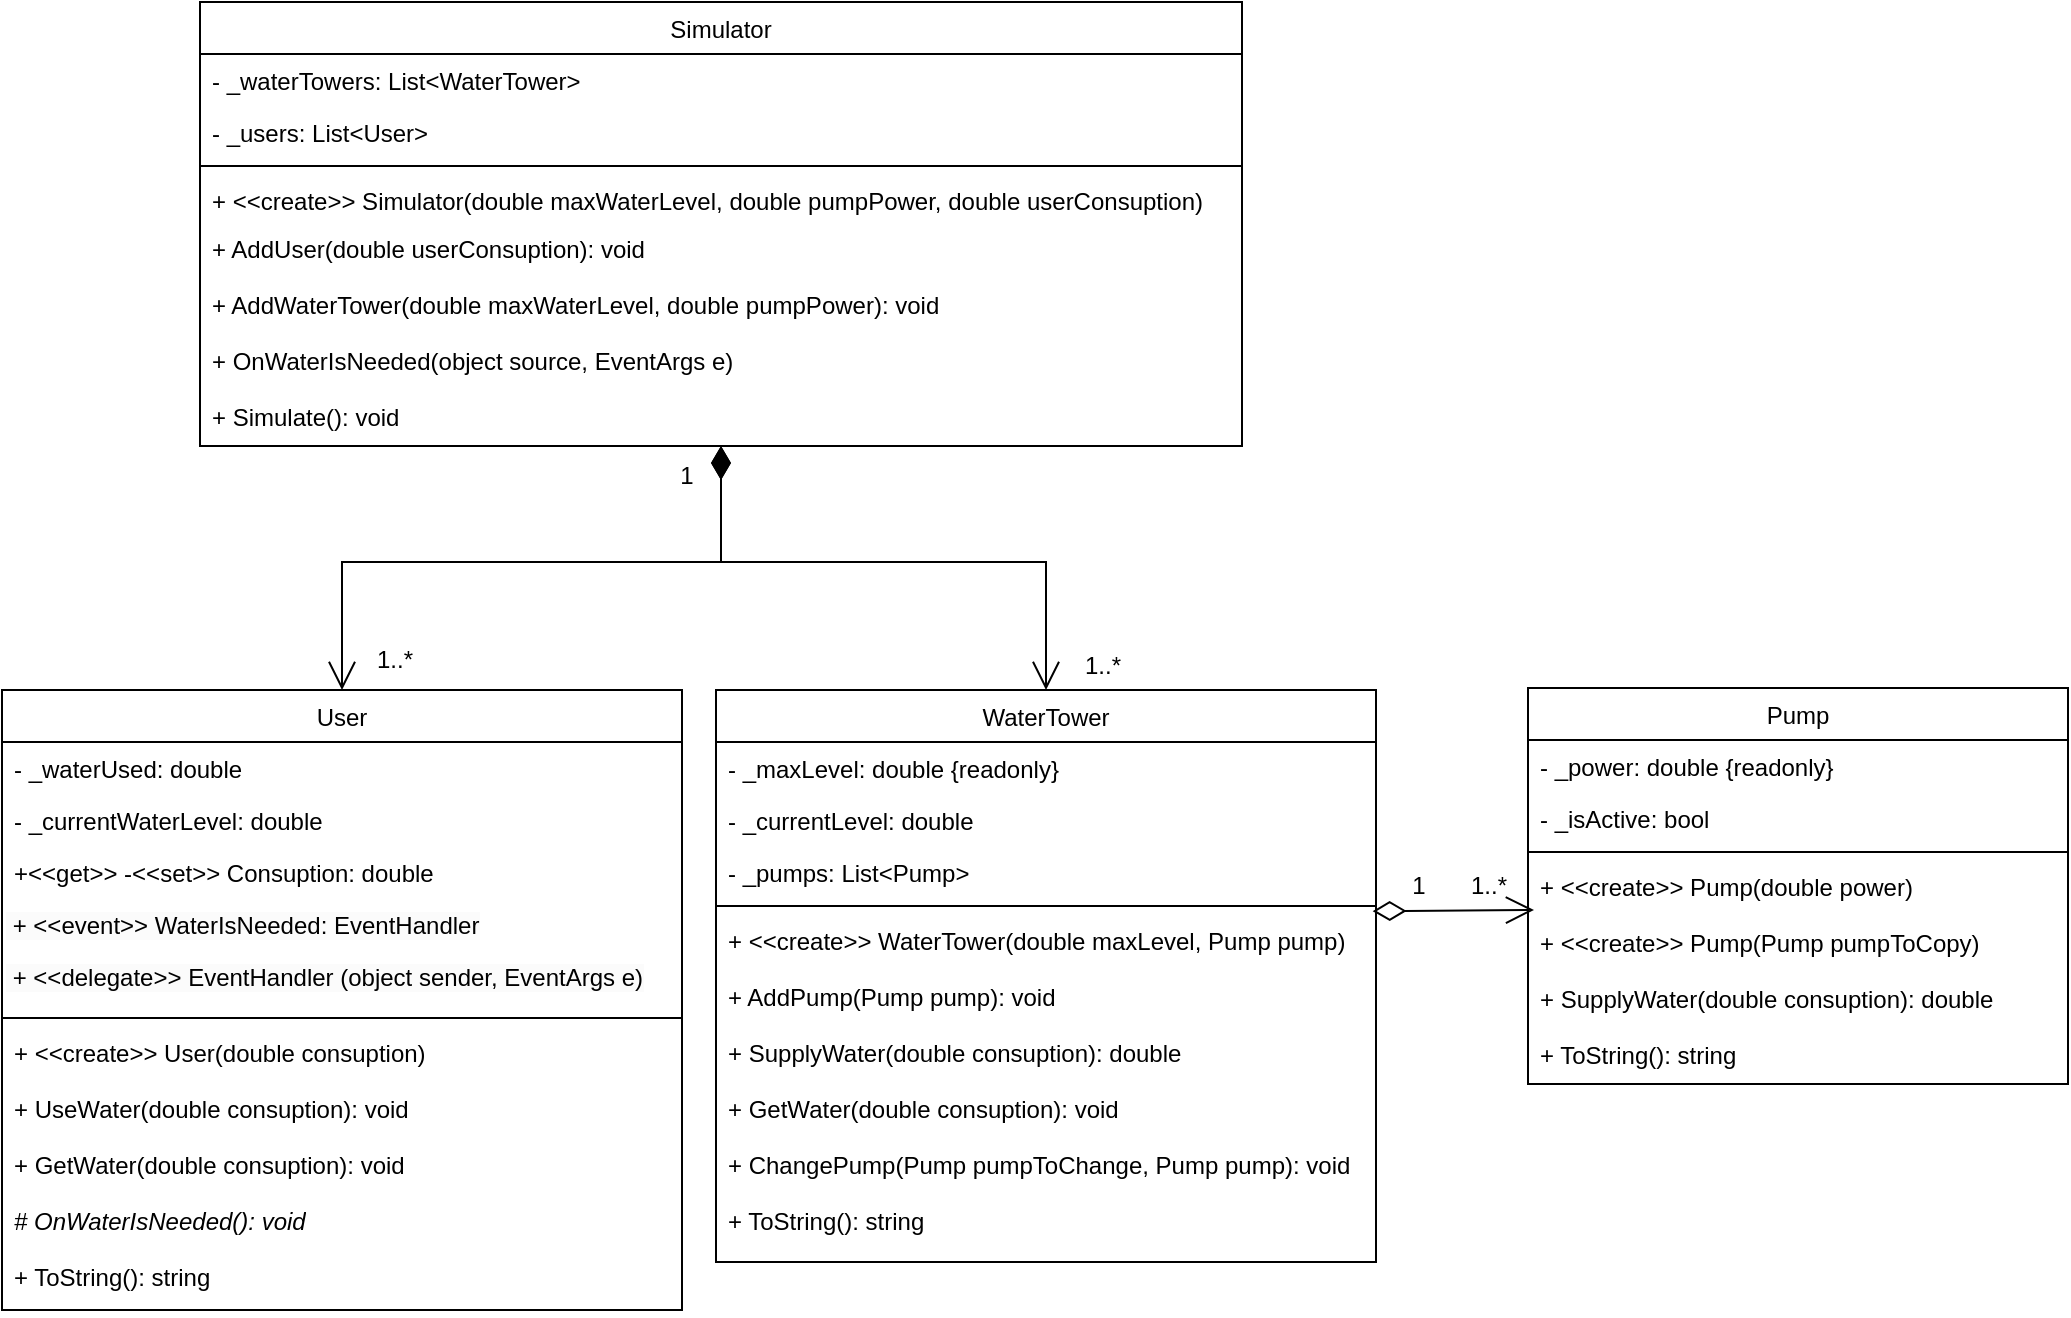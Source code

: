 <mxfile version="20.8.10" type="device"><diagram id="C5RBs43oDa-KdzZeNtuy" name="Page-1"><mxGraphModel dx="1343" dy="646" grid="1" gridSize="10" guides="1" tooltips="1" connect="1" arrows="1" fold="1" page="1" pageScale="1" pageWidth="827" pageHeight="1169" math="0" shadow="0"><root><mxCell id="WIyWlLk6GJQsqaUBKTNV-0"/><mxCell id="WIyWlLk6GJQsqaUBKTNV-1" parent="WIyWlLk6GJQsqaUBKTNV-0"/><mxCell id="zkfFHV4jXpPFQw0GAbJ--6" value="WaterTower" style="swimlane;fontStyle=0;align=center;verticalAlign=top;childLayout=stackLayout;horizontal=1;startSize=26;horizontalStack=0;resizeParent=1;resizeLast=0;collapsible=1;marginBottom=0;rounded=0;shadow=0;strokeWidth=1;" parent="WIyWlLk6GJQsqaUBKTNV-1" vertex="1"><mxGeometry x="411" y="614" width="330" height="286" as="geometry"><mxRectangle x="130" y="380" width="160" height="26" as="alternateBounds"/></mxGeometry></mxCell><mxCell id="zkfFHV4jXpPFQw0GAbJ--7" value="- _maxLevel: double {readonly}" style="text;align=left;verticalAlign=top;spacingLeft=4;spacingRight=4;overflow=hidden;rotatable=0;points=[[0,0.5],[1,0.5]];portConstraint=eastwest;" parent="zkfFHV4jXpPFQw0GAbJ--6" vertex="1"><mxGeometry y="26" width="330" height="26" as="geometry"/></mxCell><mxCell id="zkfFHV4jXpPFQw0GAbJ--8" value="- _currentLevel: double" style="text;align=left;verticalAlign=top;spacingLeft=4;spacingRight=4;overflow=hidden;rotatable=0;points=[[0,0.5],[1,0.5]];portConstraint=eastwest;rounded=0;shadow=0;html=0;" parent="zkfFHV4jXpPFQw0GAbJ--6" vertex="1"><mxGeometry y="52" width="330" height="26" as="geometry"/></mxCell><mxCell id="oMG3r2gIRT2kkTE9MDYd-2" value="- _pumps: List&lt;Pump&gt;" style="text;align=left;verticalAlign=top;spacingLeft=4;spacingRight=4;overflow=hidden;rotatable=0;points=[[0,0.5],[1,0.5]];portConstraint=eastwest;rounded=0;shadow=0;html=0;" parent="zkfFHV4jXpPFQw0GAbJ--6" vertex="1"><mxGeometry y="78" width="330" height="26" as="geometry"/></mxCell><mxCell id="zkfFHV4jXpPFQw0GAbJ--9" value="" style="line;html=1;strokeWidth=1;align=left;verticalAlign=middle;spacingTop=-1;spacingLeft=3;spacingRight=3;rotatable=0;labelPosition=right;points=[];portConstraint=eastwest;" parent="zkfFHV4jXpPFQw0GAbJ--6" vertex="1"><mxGeometry y="104" width="330" height="8" as="geometry"/></mxCell><mxCell id="9zGEFvfP0PTwlbREdHv--27" value="+ &lt;&lt;create&gt;&gt; WaterTower(double maxLevel, Pump pump)" style="text;align=left;verticalAlign=top;spacingLeft=4;spacingRight=4;overflow=hidden;rotatable=0;points=[[0,0.5],[1,0.5]];portConstraint=eastwest;fontStyle=0;whiteSpace=wrap;" parent="zkfFHV4jXpPFQw0GAbJ--6" vertex="1"><mxGeometry y="112" width="330" height="28" as="geometry"/></mxCell><mxCell id="9zGEFvfP0PTwlbREdHv--25" value="+ AddPump(Pump pump): void" style="text;align=left;verticalAlign=top;spacingLeft=4;spacingRight=4;overflow=hidden;rotatable=0;points=[[0,0.5],[1,0.5]];portConstraint=eastwest;fontStyle=0;whiteSpace=wrap;" parent="zkfFHV4jXpPFQw0GAbJ--6" vertex="1"><mxGeometry y="140" width="330" height="28" as="geometry"/></mxCell><mxCell id="oMG3r2gIRT2kkTE9MDYd-7" value="+ SupplyWater(double consuption): double" style="text;align=left;verticalAlign=top;spacingLeft=4;spacingRight=4;overflow=hidden;rotatable=0;points=[[0,0.5],[1,0.5]];portConstraint=eastwest;fontStyle=0;whiteSpace=wrap;" parent="zkfFHV4jXpPFQw0GAbJ--6" vertex="1"><mxGeometry y="168" width="330" height="28" as="geometry"/></mxCell><mxCell id="oMG3r2gIRT2kkTE9MDYd-5" value="+ GetWater(double consuption): void" style="text;align=left;verticalAlign=top;spacingLeft=4;spacingRight=4;overflow=hidden;rotatable=0;points=[[0,0.5],[1,0.5]];portConstraint=eastwest;fontStyle=0;whiteSpace=wrap;" parent="zkfFHV4jXpPFQw0GAbJ--6" vertex="1"><mxGeometry y="196" width="330" height="28" as="geometry"/></mxCell><mxCell id="oMG3r2gIRT2kkTE9MDYd-4" value="+ ChangePump(Pump pumpToChange, Pump pump): void" style="text;align=left;verticalAlign=top;spacingLeft=4;spacingRight=4;overflow=hidden;rotatable=0;points=[[0,0.5],[1,0.5]];portConstraint=eastwest;fontStyle=0;whiteSpace=wrap;" parent="zkfFHV4jXpPFQw0GAbJ--6" vertex="1"><mxGeometry y="224" width="330" height="28" as="geometry"/></mxCell><mxCell id="oMG3r2gIRT2kkTE9MDYd-6" value="+ ToString(): string" style="text;align=left;verticalAlign=top;spacingLeft=4;spacingRight=4;overflow=hidden;rotatable=0;points=[[0,0.5],[1,0.5]];portConstraint=eastwest;fontStyle=0;whiteSpace=wrap;" parent="zkfFHV4jXpPFQw0GAbJ--6" vertex="1"><mxGeometry y="252" width="330" height="28" as="geometry"/></mxCell><mxCell id="oMG3r2gIRT2kkTE9MDYd-8" value="Pump" style="swimlane;fontStyle=0;align=center;verticalAlign=top;childLayout=stackLayout;horizontal=1;startSize=26;horizontalStack=0;resizeParent=1;resizeLast=0;collapsible=1;marginBottom=0;rounded=0;shadow=0;strokeWidth=1;" parent="WIyWlLk6GJQsqaUBKTNV-1" vertex="1"><mxGeometry x="817" y="613" width="270" height="198" as="geometry"><mxRectangle x="130" y="380" width="160" height="26" as="alternateBounds"/></mxGeometry></mxCell><mxCell id="oMG3r2gIRT2kkTE9MDYd-10" value="- _power: double {readonly}" style="text;align=left;verticalAlign=top;spacingLeft=4;spacingRight=4;overflow=hidden;rotatable=0;points=[[0,0.5],[1,0.5]];portConstraint=eastwest;rounded=0;shadow=0;html=0;" parent="oMG3r2gIRT2kkTE9MDYd-8" vertex="1"><mxGeometry y="26" width="270" height="26" as="geometry"/></mxCell><mxCell id="oMG3r2gIRT2kkTE9MDYd-9" value="- _isActive: bool" style="text;align=left;verticalAlign=top;spacingLeft=4;spacingRight=4;overflow=hidden;rotatable=0;points=[[0,0.5],[1,0.5]];portConstraint=eastwest;" parent="oMG3r2gIRT2kkTE9MDYd-8" vertex="1"><mxGeometry y="52" width="270" height="26" as="geometry"/></mxCell><mxCell id="oMG3r2gIRT2kkTE9MDYd-12" value="" style="line;html=1;strokeWidth=1;align=left;verticalAlign=middle;spacingTop=-1;spacingLeft=3;spacingRight=3;rotatable=0;labelPosition=right;points=[];portConstraint=eastwest;" parent="oMG3r2gIRT2kkTE9MDYd-8" vertex="1"><mxGeometry y="78" width="270" height="8" as="geometry"/></mxCell><mxCell id="oMG3r2gIRT2kkTE9MDYd-13" value="+ &lt;&lt;create&gt;&gt; Pump(double power)" style="text;align=left;verticalAlign=top;spacingLeft=4;spacingRight=4;overflow=hidden;rotatable=0;points=[[0,0.5],[1,0.5]];portConstraint=eastwest;fontStyle=0;whiteSpace=wrap;" parent="oMG3r2gIRT2kkTE9MDYd-8" vertex="1"><mxGeometry y="86" width="270" height="28" as="geometry"/></mxCell><mxCell id="oMG3r2gIRT2kkTE9MDYd-14" value="+ &lt;&lt;create&gt;&gt; Pump(Pump pumpToCopy)" style="text;align=left;verticalAlign=top;spacingLeft=4;spacingRight=4;overflow=hidden;rotatable=0;points=[[0,0.5],[1,0.5]];portConstraint=eastwest;fontStyle=0;whiteSpace=wrap;" parent="oMG3r2gIRT2kkTE9MDYd-8" vertex="1"><mxGeometry y="114" width="270" height="28" as="geometry"/></mxCell><mxCell id="oMG3r2gIRT2kkTE9MDYd-15" value="+ SupplyWater(double consuption): double" style="text;align=left;verticalAlign=top;spacingLeft=4;spacingRight=4;overflow=hidden;rotatable=0;points=[[0,0.5],[1,0.5]];portConstraint=eastwest;fontStyle=0;whiteSpace=wrap;" parent="oMG3r2gIRT2kkTE9MDYd-8" vertex="1"><mxGeometry y="142" width="270" height="28" as="geometry"/></mxCell><mxCell id="oMG3r2gIRT2kkTE9MDYd-17" value="+ ToString(): string" style="text;align=left;verticalAlign=top;spacingLeft=4;spacingRight=4;overflow=hidden;rotatable=0;points=[[0,0.5],[1,0.5]];portConstraint=eastwest;fontStyle=0;whiteSpace=wrap;" parent="oMG3r2gIRT2kkTE9MDYd-8" vertex="1"><mxGeometry y="170" width="270" height="28" as="geometry"/></mxCell><mxCell id="oMG3r2gIRT2kkTE9MDYd-18" value="Simulator" style="swimlane;fontStyle=0;align=center;verticalAlign=top;childLayout=stackLayout;horizontal=1;startSize=26;horizontalStack=0;resizeParent=1;resizeLast=0;collapsible=1;marginBottom=0;rounded=0;shadow=0;strokeWidth=1;" parent="WIyWlLk6GJQsqaUBKTNV-1" vertex="1"><mxGeometry x="153" y="270" width="521" height="222" as="geometry"><mxRectangle x="130" y="380" width="160" height="26" as="alternateBounds"/></mxGeometry></mxCell><mxCell id="oMG3r2gIRT2kkTE9MDYd-19" value="- _waterTowers: List&lt;WaterTower&gt;" style="text;align=left;verticalAlign=top;spacingLeft=4;spacingRight=4;overflow=hidden;rotatable=0;points=[[0,0.5],[1,0.5]];portConstraint=eastwest;rounded=0;shadow=0;html=0;" parent="oMG3r2gIRT2kkTE9MDYd-18" vertex="1"><mxGeometry y="26" width="521" height="26" as="geometry"/></mxCell><mxCell id="oMG3r2gIRT2kkTE9MDYd-20" value="- _users: List&lt;User&gt;" style="text;align=left;verticalAlign=top;spacingLeft=4;spacingRight=4;overflow=hidden;rotatable=0;points=[[0,0.5],[1,0.5]];portConstraint=eastwest;" parent="oMG3r2gIRT2kkTE9MDYd-18" vertex="1"><mxGeometry y="52" width="521" height="26" as="geometry"/></mxCell><mxCell id="oMG3r2gIRT2kkTE9MDYd-21" value="" style="line;html=1;strokeWidth=1;align=left;verticalAlign=middle;spacingTop=-1;spacingLeft=3;spacingRight=3;rotatable=0;labelPosition=right;points=[];portConstraint=eastwest;" parent="oMG3r2gIRT2kkTE9MDYd-18" vertex="1"><mxGeometry y="78" width="521" height="8" as="geometry"/></mxCell><mxCell id="45hNmiTZt9queUjiN6Wn-0" value="+ &lt;&lt;create&gt;&gt; Simulator(double maxWaterLevel, double pumpPower, double userConsuption)" style="text;align=left;verticalAlign=top;spacingLeft=4;spacingRight=4;overflow=hidden;rotatable=0;points=[[0,0.5],[1,0.5]];portConstraint=eastwest;fontStyle=0;whiteSpace=wrap;" vertex="1" parent="oMG3r2gIRT2kkTE9MDYd-18"><mxGeometry y="86" width="521" height="24" as="geometry"/></mxCell><mxCell id="9zGEFvfP0PTwlbREdHv--23" value="+ AddUser(double userConsuption): void" style="text;align=left;verticalAlign=top;spacingLeft=4;spacingRight=4;overflow=hidden;rotatable=0;points=[[0,0.5],[1,0.5]];portConstraint=eastwest;fontStyle=0;whiteSpace=wrap;" parent="oMG3r2gIRT2kkTE9MDYd-18" vertex="1"><mxGeometry y="110" width="521" height="28" as="geometry"/></mxCell><mxCell id="9zGEFvfP0PTwlbREdHv--24" value="+ AddWaterTower(double maxWaterLevel, double pumpPower): void" style="text;align=left;verticalAlign=top;spacingLeft=4;spacingRight=4;overflow=hidden;rotatable=0;points=[[0,0.5],[1,0.5]];portConstraint=eastwest;fontStyle=0;whiteSpace=wrap;" parent="oMG3r2gIRT2kkTE9MDYd-18" vertex="1"><mxGeometry y="138" width="521" height="28" as="geometry"/></mxCell><mxCell id="oMG3r2gIRT2kkTE9MDYd-23" value="+ OnWaterIsNeeded(object source, EventArgs e)" style="text;align=left;verticalAlign=top;spacingLeft=4;spacingRight=4;overflow=hidden;rotatable=0;points=[[0,0.5],[1,0.5]];portConstraint=eastwest;fontStyle=0;whiteSpace=wrap;" parent="oMG3r2gIRT2kkTE9MDYd-18" vertex="1"><mxGeometry y="166" width="521" height="28" as="geometry"/></mxCell><mxCell id="oMG3r2gIRT2kkTE9MDYd-24" value="+ Simulate(): void" style="text;align=left;verticalAlign=top;spacingLeft=4;spacingRight=4;overflow=hidden;rotatable=0;points=[[0,0.5],[1,0.5]];portConstraint=eastwest;fontStyle=0;whiteSpace=wrap;" parent="oMG3r2gIRT2kkTE9MDYd-18" vertex="1"><mxGeometry y="194" width="521" height="28" as="geometry"/></mxCell><mxCell id="oMG3r2gIRT2kkTE9MDYd-27" value="User" style="swimlane;fontStyle=0;align=center;verticalAlign=top;childLayout=stackLayout;horizontal=1;startSize=26;horizontalStack=0;resizeParent=1;resizeLast=0;collapsible=1;marginBottom=0;rounded=0;shadow=0;strokeWidth=1;" parent="WIyWlLk6GJQsqaUBKTNV-1" vertex="1"><mxGeometry x="54" y="614" width="340" height="310" as="geometry"><mxRectangle x="130" y="380" width="160" height="26" as="alternateBounds"/></mxGeometry></mxCell><mxCell id="oMG3r2gIRT2kkTE9MDYd-28" value="- _waterUsed: double" style="text;align=left;verticalAlign=top;spacingLeft=4;spacingRight=4;overflow=hidden;rotatable=0;points=[[0,0.5],[1,0.5]];portConstraint=eastwest;rounded=0;shadow=0;html=0;" parent="oMG3r2gIRT2kkTE9MDYd-27" vertex="1"><mxGeometry y="26" width="340" height="26" as="geometry"/></mxCell><mxCell id="oMG3r2gIRT2kkTE9MDYd-29" value="- _currentWaterLevel: double" style="text;align=left;verticalAlign=top;spacingLeft=4;spacingRight=4;overflow=hidden;rotatable=0;points=[[0,0.5],[1,0.5]];portConstraint=eastwest;" parent="oMG3r2gIRT2kkTE9MDYd-27" vertex="1"><mxGeometry y="52" width="340" height="26" as="geometry"/></mxCell><mxCell id="oMG3r2gIRT2kkTE9MDYd-34" value="+&lt;&lt;get&gt;&gt; -&lt;&lt;set&gt;&gt; Consuption: double " style="text;align=left;verticalAlign=top;spacingLeft=4;spacingRight=4;overflow=hidden;rotatable=0;points=[[0,0.5],[1,0.5]];portConstraint=eastwest;rounded=0;shadow=0;html=0;" parent="oMG3r2gIRT2kkTE9MDYd-27" vertex="1"><mxGeometry y="78" width="340" height="26" as="geometry"/></mxCell><mxCell id="oMG3r2gIRT2kkTE9MDYd-38" value="&lt;span style=&quot;color: rgb(0, 0, 0); font-family: Helvetica; font-size: 12px; font-style: normal; font-variant-ligatures: normal; font-variant-caps: normal; font-weight: 400; letter-spacing: normal; orphans: 2; text-align: left; text-indent: 0px; text-transform: none; widows: 2; word-spacing: 0px; -webkit-text-stroke-width: 0px; background-color: rgb(251, 251, 251); text-decoration-thickness: initial; text-decoration-style: initial; text-decoration-color: initial; float: none; display: inline !important;&quot;&gt;&amp;nbsp;+ &amp;lt;&amp;lt;event&amp;gt;&amp;gt; WaterIsNeeded:&amp;nbsp;EventHandler&lt;/span&gt;" style="text;whiteSpace=wrap;html=1;" parent="oMG3r2gIRT2kkTE9MDYd-27" vertex="1"><mxGeometry y="104" width="340" height="26" as="geometry"/></mxCell><mxCell id="9zGEFvfP0PTwlbREdHv--2" value="&lt;span style=&quot;color: rgb(0, 0, 0); font-family: Helvetica; font-size: 12px; font-style: normal; font-variant-ligatures: normal; font-variant-caps: normal; font-weight: 400; letter-spacing: normal; orphans: 2; text-align: left; text-indent: 0px; text-transform: none; widows: 2; word-spacing: 0px; -webkit-text-stroke-width: 0px; background-color: rgb(251, 251, 251); text-decoration-thickness: initial; text-decoration-style: initial; text-decoration-color: initial; float: none; display: inline !important;&quot;&gt;&amp;nbsp;+ &amp;lt;&amp;lt;delegate&amp;gt;&amp;gt; EventHandler (object sender, EventArgs e)&lt;/span&gt;" style="text;whiteSpace=wrap;html=1;" parent="oMG3r2gIRT2kkTE9MDYd-27" vertex="1"><mxGeometry y="130" width="340" height="30" as="geometry"/></mxCell><mxCell id="oMG3r2gIRT2kkTE9MDYd-30" value="" style="line;html=1;strokeWidth=1;align=left;verticalAlign=middle;spacingTop=-1;spacingLeft=3;spacingRight=3;rotatable=0;labelPosition=right;points=[];portConstraint=eastwest;" parent="oMG3r2gIRT2kkTE9MDYd-27" vertex="1"><mxGeometry y="160" width="340" height="8" as="geometry"/></mxCell><mxCell id="oMG3r2gIRT2kkTE9MDYd-31" value="+ &lt;&lt;create&gt;&gt; User(double consuption)" style="text;align=left;verticalAlign=top;spacingLeft=4;spacingRight=4;overflow=hidden;rotatable=0;points=[[0,0.5],[1,0.5]];portConstraint=eastwest;fontStyle=0;whiteSpace=wrap;" parent="oMG3r2gIRT2kkTE9MDYd-27" vertex="1"><mxGeometry y="168" width="340" height="28" as="geometry"/></mxCell><mxCell id="oMG3r2gIRT2kkTE9MDYd-33" value="+ UseWater(double consuption): void" style="text;align=left;verticalAlign=top;spacingLeft=4;spacingRight=4;overflow=hidden;rotatable=0;points=[[0,0.5],[1,0.5]];portConstraint=eastwest;fontStyle=0;whiteSpace=wrap;" parent="oMG3r2gIRT2kkTE9MDYd-27" vertex="1"><mxGeometry y="196" width="340" height="28" as="geometry"/></mxCell><mxCell id="oMG3r2gIRT2kkTE9MDYd-35" value="+ GetWater(double consuption): void" style="text;align=left;verticalAlign=top;spacingLeft=4;spacingRight=4;overflow=hidden;rotatable=0;points=[[0,0.5],[1,0.5]];portConstraint=eastwest;fontStyle=0;whiteSpace=wrap;" parent="oMG3r2gIRT2kkTE9MDYd-27" vertex="1"><mxGeometry y="224" width="340" height="28" as="geometry"/></mxCell><mxCell id="oMG3r2gIRT2kkTE9MDYd-36" value="# OnWaterIsNeeded(): void" style="text;align=left;verticalAlign=top;spacingLeft=4;spacingRight=4;overflow=hidden;rotatable=0;points=[[0,0.5],[1,0.5]];portConstraint=eastwest;fontStyle=2;whiteSpace=wrap;" parent="oMG3r2gIRT2kkTE9MDYd-27" vertex="1"><mxGeometry y="252" width="340" height="28" as="geometry"/></mxCell><mxCell id="oMG3r2gIRT2kkTE9MDYd-37" value="+ ToString(): string" style="text;align=left;verticalAlign=top;spacingLeft=4;spacingRight=4;overflow=hidden;rotatable=0;points=[[0,0.5],[1,0.5]];portConstraint=eastwest;fontStyle=0;whiteSpace=wrap;" parent="oMG3r2gIRT2kkTE9MDYd-27" vertex="1"><mxGeometry y="280" width="340" height="30" as="geometry"/></mxCell><mxCell id="aH_PAjOMZMiLLyIDIiNE-3" value="" style="endArrow=open;html=1;endSize=12;startArrow=diamondThin;startSize=14;startFill=0;align=left;verticalAlign=bottom;rounded=0;exitX=0.995;exitY=0.825;exitDx=0;exitDy=0;exitPerimeter=0;" parent="WIyWlLk6GJQsqaUBKTNV-1" source="zkfFHV4jXpPFQw0GAbJ--9" edge="1"><mxGeometry x="-1" y="14" relative="1" as="geometry"><mxPoint x="741" y="714.3" as="sourcePoint"/><mxPoint x="820" y="724" as="targetPoint"/><mxPoint x="-1" y="-4" as="offset"/></mxGeometry></mxCell><mxCell id="9zGEFvfP0PTwlbREdHv--4" value="1..*" style="text;html=1;align=center;verticalAlign=middle;resizable=0;points=[];autosize=1;strokeColor=none;fillColor=none;" parent="WIyWlLk6GJQsqaUBKTNV-1" vertex="1"><mxGeometry x="777" y="697" width="40" height="30" as="geometry"/></mxCell><mxCell id="9zGEFvfP0PTwlbREdHv--10" value="1..*" style="text;html=1;align=center;verticalAlign=middle;resizable=0;points=[];autosize=1;strokeColor=none;fillColor=none;" parent="WIyWlLk6GJQsqaUBKTNV-1" vertex="1"><mxGeometry x="230" y="584" width="40" height="30" as="geometry"/></mxCell><mxCell id="9zGEFvfP0PTwlbREdHv--11" value="1..*" style="text;html=1;align=center;verticalAlign=middle;resizable=0;points=[];autosize=1;strokeColor=none;fillColor=none;" parent="WIyWlLk6GJQsqaUBKTNV-1" vertex="1"><mxGeometry x="584" y="587" width="40" height="30" as="geometry"/></mxCell><mxCell id="9zGEFvfP0PTwlbREdHv--12" value="1" style="text;html=1;align=center;verticalAlign=middle;resizable=0;points=[];autosize=1;strokeColor=none;fillColor=none;" parent="WIyWlLk6GJQsqaUBKTNV-1" vertex="1"><mxGeometry x="381" y="492" width="30" height="30" as="geometry"/></mxCell><mxCell id="9zGEFvfP0PTwlbREdHv--17" value="" style="endArrow=open;html=1;endSize=12;startArrow=diamondThin;startSize=14;startFill=1;edgeStyle=orthogonalEdgeStyle;align=left;verticalAlign=bottom;rounded=0;exitX=0.5;exitY=1;exitDx=0;exitDy=0;" parent="WIyWlLk6GJQsqaUBKTNV-1" source="oMG3r2gIRT2kkTE9MDYd-18" target="oMG3r2gIRT2kkTE9MDYd-27" edge="1"><mxGeometry x="-1" y="30" relative="1" as="geometry"><mxPoint x="309" y="530" as="sourcePoint"/><mxPoint x="469" y="530" as="targetPoint"/><Array as="points"><mxPoint x="414" y="550"/><mxPoint x="224" y="550"/></Array><mxPoint as="offset"/></mxGeometry></mxCell><mxCell id="9zGEFvfP0PTwlbREdHv--19" value="" style="endArrow=open;html=1;endSize=12;startArrow=diamondThin;startSize=14;startFill=1;edgeStyle=orthogonalEdgeStyle;align=left;verticalAlign=bottom;rounded=0;exitX=0.5;exitY=1;exitDx=0;exitDy=0;entryX=0.5;entryY=0;entryDx=0;entryDy=0;" parent="WIyWlLk6GJQsqaUBKTNV-1" source="oMG3r2gIRT2kkTE9MDYd-18" target="zkfFHV4jXpPFQw0GAbJ--6" edge="1"><mxGeometry x="-1" y="30" relative="1" as="geometry"><mxPoint x="319" y="480" as="sourcePoint"/><mxPoint x="234" y="624" as="targetPoint"/><mxPoint as="offset"/><Array as="points"><mxPoint x="414" y="550"/><mxPoint x="576" y="550"/></Array></mxGeometry></mxCell><mxCell id="45hNmiTZt9queUjiN6Wn-1" value="1" style="text;html=1;align=center;verticalAlign=middle;resizable=0;points=[];autosize=1;strokeColor=none;fillColor=none;" vertex="1" parent="WIyWlLk6GJQsqaUBKTNV-1"><mxGeometry x="747" y="697" width="30" height="30" as="geometry"/></mxCell></root></mxGraphModel></diagram></mxfile>